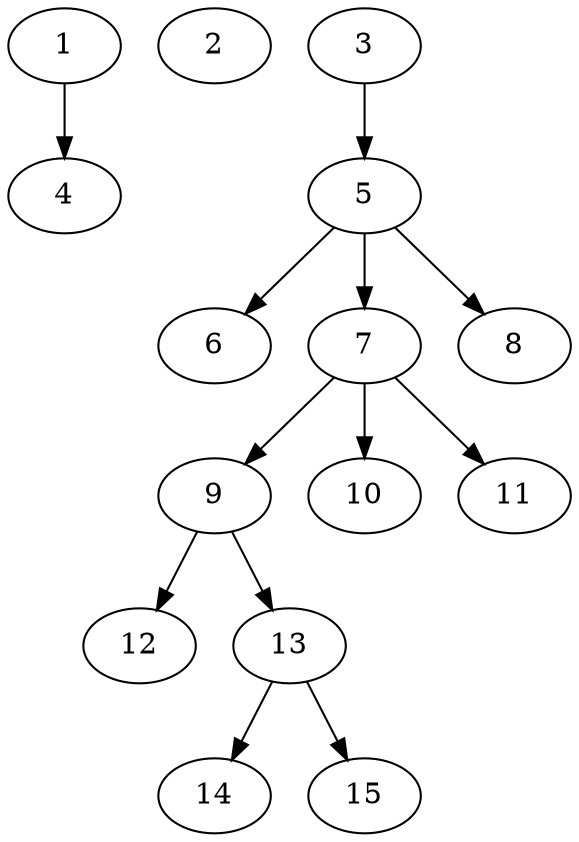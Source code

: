 // DAG automatically generated by daggen at Thu Oct  3 13:59:27 2019
// ./daggen --dot -n 15 --ccr 0.4 --fat 0.5 --regular 0.7 --density 0.5 --mindata 5242880 --maxdata 52428800 
digraph G {
  1 [size="71628800", alpha="0.20", expect_size="28651520"] 
  1 -> 4 [size ="28651520"]
  2 [size="124610560", alpha="0.14", expect_size="49844224"] 
  3 [size="67348480", alpha="0.05", expect_size="26939392"] 
  3 -> 5 [size ="26939392"]
  4 [size="121433600", alpha="0.05", expect_size="48573440"] 
  5 [size="110343680", alpha="0.04", expect_size="44137472"] 
  5 -> 6 [size ="44137472"]
  5 -> 7 [size ="44137472"]
  5 -> 8 [size ="44137472"]
  6 [size="41169920", alpha="0.16", expect_size="16467968"] 
  7 [size="78164480", alpha="0.08", expect_size="31265792"] 
  7 -> 9 [size ="31265792"]
  7 -> 10 [size ="31265792"]
  7 -> 11 [size ="31265792"]
  8 [size="33305600", alpha="0.13", expect_size="13322240"] 
  9 [size="122178560", alpha="0.15", expect_size="48871424"] 
  9 -> 12 [size ="48871424"]
  9 -> 13 [size ="48871424"]
  10 [size="82296320", alpha="0.17", expect_size="32918528"] 
  11 [size="31549440", alpha="0.14", expect_size="12619776"] 
  12 [size="31037440", alpha="0.19", expect_size="12414976"] 
  13 [size="113914880", alpha="0.08", expect_size="45565952"] 
  13 -> 14 [size ="45565952"]
  13 -> 15 [size ="45565952"]
  14 [size="22589440", alpha="0.11", expect_size="9035776"] 
  15 [size="52295680", alpha="0.01", expect_size="20918272"] 
}
